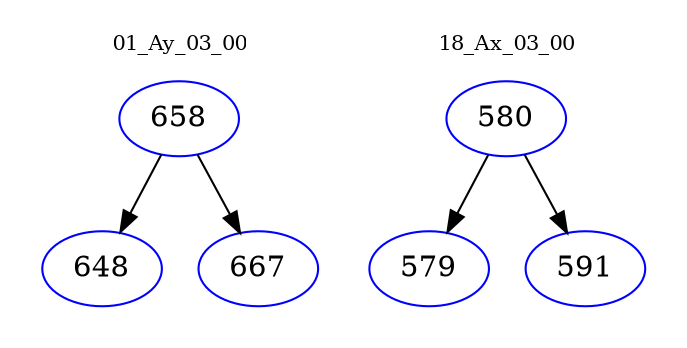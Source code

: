 digraph{
subgraph cluster_0 {
color = white
label = "01_Ay_03_00";
fontsize=10;
T0_658 [label="658", color="blue"]
T0_658 -> T0_648 [color="black"]
T0_648 [label="648", color="blue"]
T0_658 -> T0_667 [color="black"]
T0_667 [label="667", color="blue"]
}
subgraph cluster_1 {
color = white
label = "18_Ax_03_00";
fontsize=10;
T1_580 [label="580", color="blue"]
T1_580 -> T1_579 [color="black"]
T1_579 [label="579", color="blue"]
T1_580 -> T1_591 [color="black"]
T1_591 [label="591", color="blue"]
}
}
